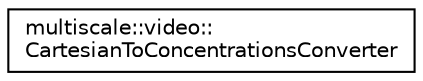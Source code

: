 digraph "Graphical Class Hierarchy"
{
  edge [fontname="Helvetica",fontsize="10",labelfontname="Helvetica",labelfontsize="10"];
  node [fontname="Helvetica",fontsize="10",shape=record];
  rankdir="LR";
  Node1 [label="multiscale::video::\lCartesianToConcentrationsConverter",height=0.2,width=0.4,color="black", fillcolor="white", style="filled",URL="$classmultiscale_1_1video_1_1CartesianToConcentrationsConverter.html"];
}
